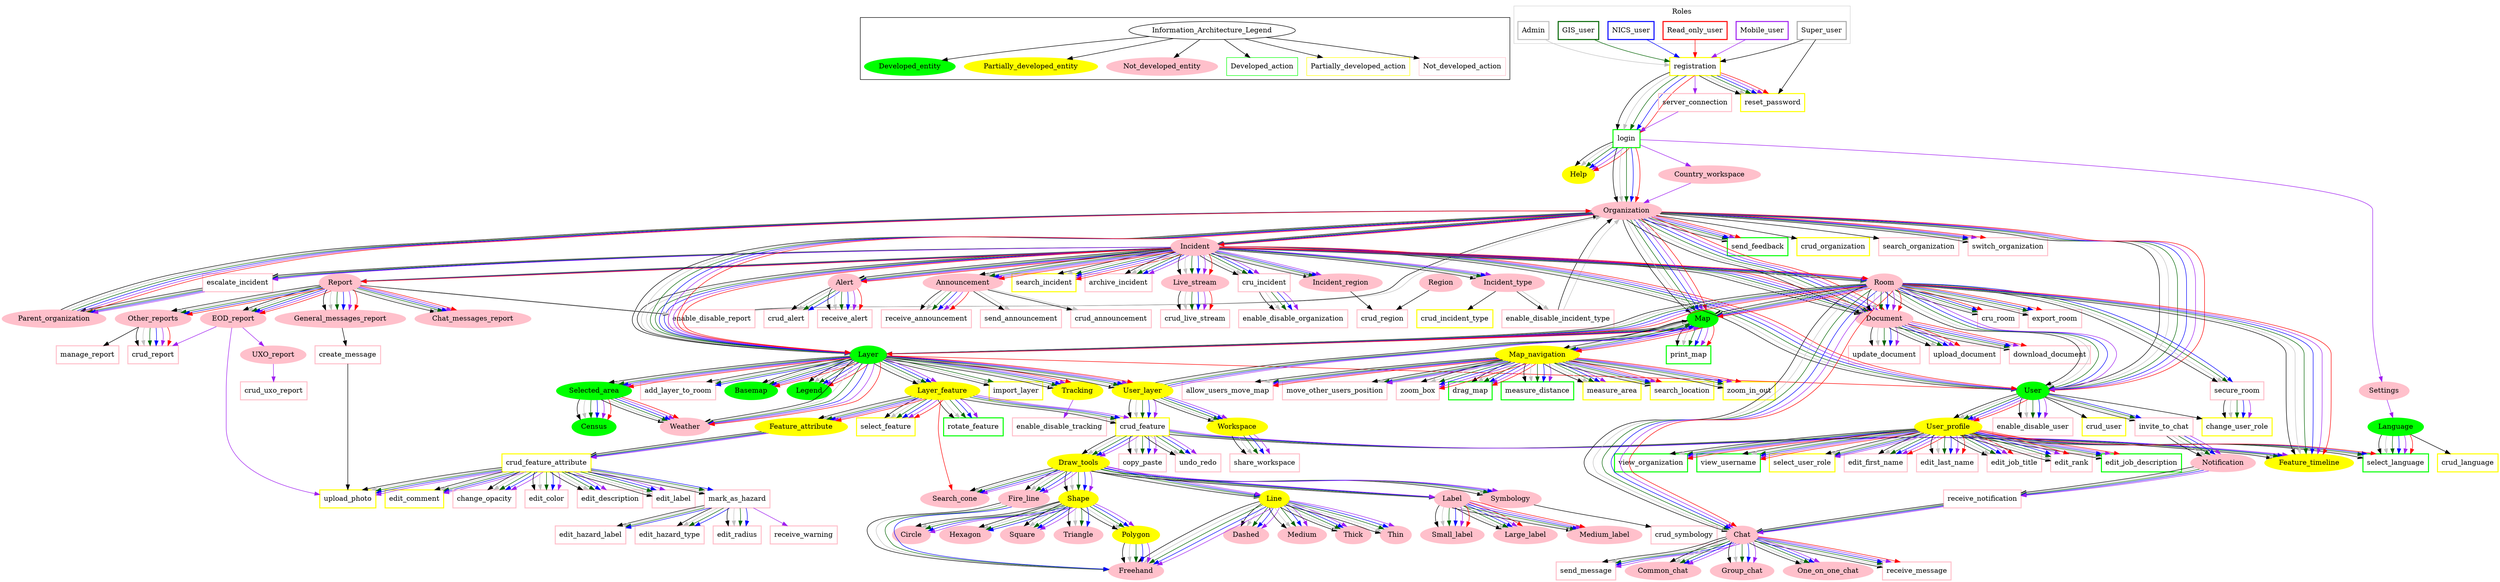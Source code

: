 digraph NICS_information_architecture {
    
    subgraph cluster_Legend {
    Information_Architecture_Legend ->
        Developed_entity, 
        Partially_developed_entity,
        Not_developed_entity,
        Developed_action,
        Partially_developed_action,
        Not_developed_action
    Developed_action [shape = rectangle, color=green]
    Partially_developed_action [shape = rectangle, color=yellow]
    Not_developed_action [shape = rectangle, color=pink]
    Developed_entity [style = filled, color=green]
    Partially_developed_entity [style = filled, color=yellow]
    Not_developed_entity [style = filled, color=pink]
}

  subgraph cluster_roles {
    color=lightgray;
    node [shape=rectangle,color=white, penwidth=2];
    Read_only_user, 
    NICS_user, 
    GIS_user, 
    Admin, 
    Super_user,
    Mobile_user;
    label = "Roles";
  }

  subgraph user_actions_developed {
    style=filled;
    color=lightgrey;
    node [shape=rectangle,style=outlined,penwidth = 2,color=green];
    drag_map, 
    edit_job_description, 
    measure_distance, 
    print_map, 
    rotate_feature,
    select_language, 
    send_feedback, 
    view_organization, 
    view_username,
    login
  }
  
  subgraph user_actions_partially_developed {
    style=filled;
    color=lightgrey;
    node [shape=rectangle,style=outlined,penwidth = 2,color=yellow];
    change_user_role, 
    crud_feature, 
    crud_feature_attribute, 
    crud_incident_type, 
    crud_organization,
    crud_language, 
    crud_user, 
    edit_comment, 
    import_layer,
    measure_area,
    reset_password, 
    search_location, 
    search_incident, 
    select_feature,
    select_user_role, 
    upload_photo,
    zoom_in_out,
    registration
  }
  
  subgraph user_actions_not_developed {
    style=filled;
    color=lightgrey;
    node [shape=rectangle,style=outlined,penwidth = 2,color=pink];
    add_layer_to_room,
    allow_users_move_map,
    archive_incident, 
    change_opacity, 
    copy_paste, 
    create_message,
    crud_alert, 
    crud_announcement, 
    cru_incident, 
    crud_live_stream, 
    crud_region, 
    cru_room, 
    crud_report, 
    crud_symbology, 
    crud_uxo_report,
    download_document, 
    edit_color, 
    edit_comment, 
    edit_description, 
    edit_hazard_label, 
    edit_hazard_type, 
    edit_radius, 
    edit_first_name, 
    edit_label, 
    edit_last_name, 
    edit_job_title, 
    edit_rank, 
    enable_disable_incident_type, 
    enable_disable_organization,
    enable_disable_report, 
    enable_disable_tracking,
    enable_disable_user,
    escalate_incident,
    export_room, 
    invite_to_chat,
    manage_report,
    mark_as_hazard, 
    measure_area, 
    move_other_users_position, 
    receive_alert, 
    receive_announcement, 
    receive_message,
    receive_notification, 
    receive_warning,
    reset_password, 
    search_organization, 
    secure_room,
    send_announcement, 
    send_message, 
    server_connection,
    share_workspace, 
    switch_organization,
    undo_redo, 
    update_document,
    upload_document,
    zoom_box
  }
  
  subgraph developed {
    style=filled;
    color=lightgrey;
    node [shape=oval,style=filled,color=green];
    Basemap,
    Census,
    Map, 
    Language, 
    Layer,
    Legend, 
    Selected_area, 
    User
  }
  
  subgraph partially_developed {
    style=filled;
    color=lightgrey;
    node [shape=oval,style=filled,color=yellow];
    Draw_tools,
    Feature_attribute, 
    Feature_timeline, 
    Help,
    Layer_feature,
    Line, 
    Map_navigation,
    Polygon, 
    Shape,
    Tracking,
    User_layer,
    User_profile
    Workspace
  }
 
  subgraph not_developed {
    style=filled;
    color=lightgrey;
    node [shape=oval,style=filled,color=pink];
    Alert, 
    Announcement, 
    Chat, 
    Chat_messages_report,
    Circle, 
    Country_workspace,
    Dashed,
    Document, 
    EOD_report,
    Fire_line, 
    Freehand,
    Common_chat,
    General_messages_report,
    Group_chat, 
    Hexagon, 
    Incident, 
    Incident_region
    Incident_type,
    Label, 
    Large_label,
    Live_stream,
    Medium,
    Medium_label,
    Notification,
    One_on_one_chat, 
    Organization,
    Other_reports,
    Parent_organization, 
    Region, 
    Report,
    Room, 
    Search_cone, 
    Settings,
    Small_label,
    Square, 
    Symbology, 
    Thick,
    Thin,
    Triangle,
    UXO_report,
    Weather
  }

  subgraph Super_user {
    edge [penwidth = 1, weight = 10];
    Super_user [color = darkgray];
    Super_user -> registration
    Super_user -> reset_password
    Alert -> crud_alert
    Alert -> receive_alert
    Announcement -> crud_announcement
    Announcement -> send_announcement
    Announcement -> receive_announcement
    Chat -> Common_chat
    Chat -> Group_chat
    Chat -> One_on_one_chat
    Chat -> send_message
    Chat -> receive_message
    create_message -> upload_photo
    crud_feature -> undo_redo
    crud_feature -> copy_paste
    crud_feature -> Draw_tools
    crud_feature -> Feature_timeline
    crud_feature_attribute -> edit_label
    crud_feature_attribute -> edit_description
    crud_feature_attribute -> upload_photo
    crud_feature_attribute -> edit_comment
    crud_feature_attribute -> edit_color
    crud_feature_attribute -> change_opacity
    crud_feature_attribute -> mark_as_hazard
    cru_incident -> enable_disable_organization
    Document -> upload_document
    Document ->update_document
    Document -> download_document
    Draw_tools -> Shape
    Draw_tools -> Line
    Draw_tools -> Fire_line
    Draw_tools -> Label
    Draw_tools -> Symbology
    Draw_tools -> Search_cone
    escalate_incident -> Parent_organization
    enable_disable_incident_type -> Organization
    enable_disable_report -> Organization
    Feature_attribute -> crud_feature_attribute
    Fire_line -> Freehand
    Incident -> Room
    Incident -> Layer
    Incident -> Live_stream
    Incident -> Alert
    Incident -> Announcement
    Incident -> Report
    Incident -> Document
    Incident -> search_incident
    Incident -> cru_incident
    Incident -> escalate_incident
    Incident -> archive_incident
    Incident -> Incident_type
    Incident -> Incident_region
    Incident -> User
    Incident_region -> crud_region
    Incident_type -> crud_incident_type
    Incident_type -> enable_disable_incident_type
    invite_to_chat -> Notification
    General_messages_report -> create_message
    Label -> Small_label
    Label -> Medium_label
    Label -> Large_label
    Language -> crud_language
    Language -> select_language
    Layer -> Legend
    Layer -> Tracking
    Layer -> Weather
    Layer -> Selected_area
    Layer -> User_layer
    Layer -> Layer_feature
    Layer -> Basemap
    Layer -> import_layer
    Layer -> add_layer_to_room
    Layer_feature -> crud_feature
    Layer_feature -> select_feature
    Layer_feature -> rotate_feature
    Layer_feature -> Feature_attribute
    Line -> Thick
    Line -> Medium
    Line -> Thin
    Line -> Dashed
    Line -> Freehand
    Live_stream -> crud_live_stream
    login -> Organization
    login -> Help
    Map -> print_map
    Map -> Map_navigation
    Map -> Layer
    Map_navigation -> search_location
    Map_navigation -> zoom_box
    Map_navigation -> zoom_in_out
    Map_navigation -> drag_map
    Map_navigation -> move_other_users_position
    Map_navigation -> allow_users_move_map
    Map_navigation -> measure_area
    Map_navigation -> measure_distance
    mark_as_hazard -> edit_hazard_label
    mark_as_hazard -> edit_hazard_type
    mark_as_hazard -> edit_radius
    Notification -> receive_notification
    Organization -> Incident
    Organization -> Layer
    Organization -> Document
    Organization -> send_feedback
    Organization -> Map
    Organization -> switch_organization
    Organization -> User
    Organization -> crud_organization
    Organization -> search_organization
    Other_reports -> crud_report
    Other_reports -> manage_report
    Parent_organization -> Organization
    Polygon -> Freehand
    receive_notification -> Chat
    Region -> crud_region
    registration -> login
    registration -> reset_password
    Report -> enable_disable_report
    Report -> General_messages_report
    Report -> Chat_messages_report
    Report -> EOD_report
    Report -> Other_reports
    Room -> cru_room
    Room -> secure_room
    Room -> export_room
    Room -> User
    Room -> Layer
    Room -> Chat
    Room -> Map
    Room -> Document
    Room -> Feature_timeline
    secure_room -> change_user_role
    Selected_area -> Weather
    Selected_area -> Census
    Shape -> Polygon
    Shape -> Circle
    Shape -> Triangle
    Shape -> Square
    Shape -> Hexagon
    Symbology -> crud_symbology
    User -> crud_user
    User -> change_user_role
    User -> enable_disable_user
    User -> User_profile
    User -> invite_to_chat
    User_layer -> Map
    User_layer -> Workspace
    User_layer -> crud_feature
    User_profile -> view_username
    User_profile -> edit_first_name
    User_profile -> edit_last_name
    User_profile -> view_organization
    User_profile -> edit_job_title
    User_profile -> edit_rank
    User_profile -> edit_job_description
    User_profile -> select_language
    User_profile -> select_user_role
    UXO_report
    Workspace -> share_workspace
  }
  
  subgraph Admin {
    edge [color = gray, penwidth = 1, weight = 10];
    Admin [color = gray];
    Admin -> registration
    Alert -> crud_alert
    Alert -> receive_alert
    Announcement -> crud_announcement
    Announcement -> send_announcement
    Announcement -> receive_announcement
    Chat -> Common_chat
    Chat -> Group_chat
    Chat -> One_on_one_chat
    Chat -> send_message
    Chat -> receive_message
    crud_feature -> undo_redo
    crud_feature -> copy_paste
    crud_feature -> Draw_tools
    crud_feature -> Feature_timeline
    crud_feature_attribute -> edit_label
    crud_feature_attribute -> edit_description
    crud_feature_attribute -> upload_photo
    crud_feature_attribute -> edit_comment
    crud_feature_attribute -> edit_color
    crud_feature_attribute -> change_opacity
    crud_feature_attribute -> mark_as_hazard
    cru_incident -> enable_disable_organization
    Document -> upload_document
    Document ->update_document
    Document -> download_document
    Draw_tools -> Shape
    Draw_tools -> Line
    Draw_tools -> Fire_line
    Draw_tools -> Label
    Draw_tools -> Symbology
    Draw_tools -> Search_cone
    escalate_incident -> Parent_organization
    enable_disable_incident_type -> Organization
    enable_disable_report -> Organization
    Feature_attribute -> crud_feature_attribute
    Fire_line -> Freehand
    Incident -> Room
    Incident -> Layer
    Incident -> Live_stream
    Incident -> Alert
    Incident -> Announcement
    Incident -> Report
    Incident -> Document
    Incident -> search_incident
    Incident -> cru_incident
    Incident -> escalate_incident
    Incident -> archive_incident
    Incident -> Incident_type
    Incident -> Incident_region
    Incident -> User
    Incident_type -> enable_disable_incident_type
    invite_to_chat -> Notification
    Label -> Small_label
    Label -> Medium_label
    Label -> Large_label
    Language -> select_language
    Layer -> Legend
    Layer -> Tracking
    Layer -> Weather
    Layer -> Selected_area
    Layer -> User_layer
    Layer -> Layer_feature
    Layer -> Basemap
    Layer -> import_layer
    Layer -> add_layer_to_room
    Layer_feature -> crud_feature
    Layer_feature -> select_feature
    Layer_feature -> rotate_feature
    Layer_feature -> Feature_attribute
    Line -> Thick
    Line -> Medium
    Line -> Thin
    Line -> Dashed
    Line -> Freehand
    Live_stream -> crud_live_stream
    login -> Help
    login -> Organization 
    Map -> print_map
    Map -> Map_navigation
    Map -> Layer
    Map_navigation -> search_location
    Map_navigation -> zoom_box
    Map_navigation -> zoom_in_out
    Map_navigation -> drag_map
    Map_navigation -> move_other_users_position
    Map_navigation -> allow_users_move_map
    Map_navigation -> measure_area
    Map_navigation -> measure_distance
    mark_as_hazard -> edit_hazard_label
    mark_as_hazard -> edit_hazard_type
    mark_as_hazard -> edit_radius
    Notification -> receive_notification
    Organization -> Incident
    Organization -> Layer
    Organization -> Document
    Organization -> send_feedback
    Organization -> Map
    Organization -> switch_organization
    Organization -> User
    Other_reports -> crud_report
    Parent_organization -> Organization
    Polygon -> Freehand
    receive_notification -> Chat
    registration -> login
    registration -> reset_password
    Report -> enable_disable_report
    Report -> General_messages_report
    Report -> Chat_messages_report
    Report -> EOD_report
    Report -> Other_reports
    Room -> cru_room
    Room -> secure_room
    Room -> export_room
    Room -> User
    Room -> Layer
    Room -> Chat
    Room -> Map
    Room -> Document
    Room -> Feature_timeline
    secure_room -> change_user_role
    Selected_area -> Weather
    Selected_area -> Census
    Shape -> Polygon
    Shape -> Circle
    Shape -> Triangle
    Shape -> Square
    Shape -> Hexagon
    User -> enable_disable_user
    User -> User_profile
    User -> invite_to_chat
    User_layer -> Map
    User_layer -> Workspace
    User_layer -> crud_feature
    User_profile -> view_username
    User_profile -> edit_first_name
    User_profile -> edit_last_name
    User_profile -> view_organization
    User_profile -> edit_job_title
    User_profile -> edit_rank
    User_profile -> edit_job_description
    User_profile -> select_language
    User_profile -> select_user_role
    Workspace -> share_workspace
  }

  subgraph GIS_user {
    edge [color = darkgreen, penwidth = 1, weight = 10];
    GIS_user [color = darkgreen];
    GIS_user -> registration
    Alert -> crud_alert
    Alert -> receive_alert
    Announcement -> receive_announcement
    Chat -> Common_chat
    Chat -> Group_chat
    Chat -> One_on_one_chat
    Chat -> send_message
    Chat -> receive_message
    crud_feature -> Draw_tools
    crud_feature -> undo_redo
    crud_feature -> copy_paste
    crud_feature -> Feature_timeline
    crud_feature_attribute -> edit_label
    crud_feature_attribute -> edit_description
    crud_feature_attribute -> upload_photo
    crud_feature_attribute -> edit_comment
    crud_feature_attribute -> edit_color
    crud_feature_attribute -> change_opacity
    crud_feature_attribute -> mark_as_hazard
    cru_incident -> enable_disable_organization
    Document -> upload_document
    Document ->update_document
    Document -> download_document
    Draw_tools -> Shape
    Draw_tools -> Line
    Draw_tools -> Fire_line
    Draw_tools -> Label
    Draw_tools -> Symbology
    Draw_tools -> Search_cone
    escalate_incident -> Parent_organization
    Feature_attribute -> crud_feature_attribute
    Fire_line -> Freehand
    Incident -> Room
    Incident -> Layer
    Incident -> Live_stream
    Incident -> Alert
    Incident -> Announcement
    Incident -> Report
    Incident -> Document
    Incident -> search_incident
    Incident -> cru_incident
    Incident -> escalate_incident
    Incident -> archive_incident
    Incident -> Incident_type
    Incident -> Incident_region
    Incident -> User
    invite_to_chat -> Notification
    Label -> Small_label
    Label -> Medium_label
    Label -> Large_label
    Language -> select_language
    Layer -> Legend
    Layer -> Tracking
    Layer -> Weather
    Layer -> Selected_area
    Layer -> User_layer
    Layer -> Layer_feature
    Layer -> Basemap
    Layer -> import_layer
    Layer -> add_layer_to_room
    Layer_feature -> crud_feature
    Layer_feature -> select_feature
    Layer_feature -> rotate_feature
    Layer_feature -> Feature_attribute
    Line -> Thick
    Line -> Medium
    Line -> Thin
    Line -> Dashed
    Line -> Freehand
    Live_stream -> crud_live_stream
    login -> Organization 
    login -> Help
    Map -> print_map
    Map -> Map_navigation
    Map -> Layer
    Map_navigation -> search_location
    Map_navigation -> zoom_box
    Map_navigation -> zoom_in_out
    Map_navigation -> drag_map
    Map_navigation -> move_other_users_position
    Map_navigation -> allow_users_move_map
    Map_navigation -> measure_area
    Map_navigation -> measure_distance
    mark_as_hazard -> edit_hazard_label
    mark_as_hazard -> edit_hazard_type
    mark_as_hazard -> edit_radius
    Notification -> receive_notification
    Organization -> Incident
    Organization -> Layer
    Organization -> Document
    Organization -> send_feedback
    Organization -> Map
    Organization -> switch_organization
    Organization -> User
    Other_reports -> crud_report
    Parent_organization -> Organization
    Polygon -> Freehand
    receive_notification -> Chat
    registration -> login
    registration -> reset_password
    Report -> General_messages_report
    Report -> EOD_report
    Report -> Other_reports
    Report -> Chat_messages_report
    Room -> cru_room
    Room -> secure_room
    Room -> export_room
    Room -> User
    Room -> Layer
    Room -> Chat
    Room -> Map
    Room -> Document
    Room -> Feature_timeline
    secure_room -> change_user_role
    Selected_area -> Weather
    Selected_area -> Census
    Shape -> Polygon
    Shape -> Circle
    Shape -> Triangle
    Shape -> Square
    Shape -> Hexagon
    User -> enable_disable_user
    User -> User_profile
    User -> invite_to_chat
    User_layer -> Map
    User_layer -> Workspace
    User_layer -> crud_feature
    User_profile -> view_username
    User_profile -> edit_first_name
    User_profile -> edit_last_name
    User_profile -> view_organization
    User_profile -> edit_job_title
    User_profile -> edit_rank
    User_profile -> edit_job_description
    User_profile -> select_language
    User_profile -> select_user_role
    Workspace -> share_workspace
  }
  
    subgraph NICS_user {
    edge [color = blue, penwidth = 1, weight = 10];
    NICS_user [color = blue];
    NICS_user -> registration
    Alert -> crud_alert
    Alert -> receive_alert
    Announcement -> receive_announcement
    Chat -> Common_chat
    Chat -> Group_chat
    Chat -> One_on_one_chat
    Chat -> send_message
    Chat -> receive_message
    crud_feature -> undo_redo
    crud_feature -> copy_paste
    crud_feature -> Draw_tools
    crud_feature -> Feature_timeline
    crud_feature_attribute -> edit_label
    crud_feature_attribute -> edit_description
    crud_feature_attribute -> upload_photo
    crud_feature_attribute -> edit_comment
    crud_feature_attribute -> edit_color
    crud_feature_attribute -> change_opacity
    crud_feature_attribute -> mark_as_hazard
    cru_incident -> enable_disable_organization
    Document -> upload_document
    Document ->update_document
    Document -> download_document
    Draw_tools -> Shape
    Draw_tools -> Line
    Draw_tools -> Fire_line
    Draw_tools -> Label
    Draw_tools -> Symbology
    Draw_tools -> Search_cone
    escalate_incident -> Parent_organization
    Feature_attribute -> crud_feature_attribute
    Fire_line -> Freehand
    Incident -> Room
    Incident -> Layer
    Incident -> Live_stream
    Incident -> Alert
    Incident -> Announcement
    Incident -> Report
    Incident -> Document
    Incident -> search_incident
    Incident -> cru_incident
    Incident -> escalate_incident
    Incident -> archive_incident
    Incident -> Incident_type
    Incident -> Incident_region
    Incident -> User
    invite_to_chat -> Notification
    Label -> Small_label
    Label -> Medium_label
    Label -> Large_label
    Language -> select_language
    Layer -> Legend
    Layer -> Tracking
    Layer -> Weather
    Layer -> Selected_area
    Layer -> User_layer
    Layer -> Layer_feature
    Layer -> Basemap
    Layer -> add_layer_to_room
    Layer_feature -> crud_feature
    Layer_feature -> select_feature
    Layer_feature -> rotate_feature
    Layer_feature -> Feature_attribute
    Line -> Thick
    Line -> Medium
    Line -> Thin
    Line -> Dashed
    Line -> Freehand
    Live_stream -> crud_live_stream
    login -> Organization 
    login -> Help
    Map -> print_map
    Map -> Map_navigation
    Map -> Layer
    Map_navigation -> search_location
    Map_navigation -> zoom_box
    Map_navigation -> zoom_in_out
    Map_navigation -> drag_map
    Map_navigation -> move_other_users_position
    Map_navigation -> allow_users_move_map
    Map_navigation -> measure_area
    Map_navigation -> measure_distance
    mark_as_hazard -> edit_hazard_label
    mark_as_hazard -> edit_hazard_type
    mark_as_hazard -> edit_radius
    Notification -> receive_notification
    Organization -> Incident
    Organization -> Layer
    Organization -> Document
    Organization -> send_feedback
    Organization -> Map
    Organization -> switch_organization
    Organization -> User
    Other_reports -> crud_report
    Parent_organization -> Organization
    Polygon -> Freehand
    receive_notification -> Chat
    registration -> login
    registration -> reset_password
    Report -> General_messages_report
    Report -> Chat_messages_report
    Report -> EOD_report
    Report -> Other_reports
    Room -> cru_room
    Room -> secure_room
    Room -> export_room
    Room -> User
    Room -> Layer
    Room -> Chat
    Room -> Map
    Room -> Document
    Room -> Feature_timeline
    secure_room -> change_user_role
    Selected_area -> Weather
    Selected_area -> Census
    Shape -> Polygon
    Shape -> Circle
    Shape -> Triangle
    Shape -> Square
    Shape -> Hexagon
    User -> enable_disable_user
    User -> User_profile
    User -> invite_to_chat
    User_layer -> Map
    User_layer -> Workspace
    User_layer -> crud_feature
    User_profile -> view_username
    User_profile -> edit_first_name
    User_profile -> edit_last_name
    User_profile -> view_organization
    User_profile -> edit_job_title
    User_profile -> edit_rank
    User_profile -> edit_job_description
    User_profile -> select_language
    User_profile -> select_user_role
    Workspace -> share_workspace
  }
  
    subgraph Mobile_user {
    edge [color = purple, penwidth = 1, weight = 10];
    Mobile_user [color = purple];
    Mobile_user -> registration
    Alert -> receive_alert
    Announcement -> receive_announcement
    Chat -> Common_chat
    Chat -> Group_chat
    Chat -> One_on_one_chat
    Chat -> send_message
    Chat -> receive_message
    Country_workspace -> Organization
    crud_feature -> undo_redo
    crud_feature -> copy_paste
    crud_feature -> Draw_tools
    crud_feature -> Feature_timeline
    crud_feature_attribute -> edit_label
    crud_feature_attribute -> edit_description
    crud_feature_attribute -> upload_photo
    crud_feature_attribute -> edit_comment
    crud_feature_attribute -> edit_color
    crud_feature_attribute -> change_opacity
    cru_incident -> enable_disable_organization
    Document -> upload_document
    Document ->update_document
    Document -> download_document
    Draw_tools -> Shape
    Draw_tools -> Line
    Draw_tools -> Fire_line
    Draw_tools -> Label
    Draw_tools -> Symbology
    Draw_tools -> Search_cone
    EOD_report -> crud_report
    EOD_report -> upload_photo
    EOD_report -> UXO_report
    escalate_incident -> Parent_organization
    Feature_attribute -> crud_feature_attribute
    Incident -> Room
    Incident -> Layer
    Incident -> Live_stream
    Incident -> Alert
    Incident -> Announcement
    Incident -> Report
    Incident -> Document
    Incident -> search_incident
    Incident -> cru_incident
    Incident -> escalate_incident
    Incident -> archive_incident
    Incident -> Incident_type
    Incident -> Incident_region
    Incident -> User
    invite_to_chat -> Notification
    Label -> Small_label
    Label -> Medium_label
    Label -> Large_label
    Language -> select_language
    Layer -> Legend
    Layer -> Tracking
    Layer -> Weather
    Layer -> Selected_area
    Layer -> User_layer
    Layer -> Layer_feature
    Layer -> Basemap
    Layer_feature -> crud_feature
    Layer_feature -> select_feature
    Layer_feature -> rotate_feature
    Layer_feature -> Feature_attribute
    Line -> Thick
    Line -> Medium
    Line -> Thin
    Line -> Dashed
    Line -> Freehand
    Live_stream -> crud_live_stream
    login -> Country_workspace 
    login -> Settings
    login -> Help
    Map -> print_map
    Map -> Map_navigation
    Map -> Layer
    Map_navigation -> search_location
    Map_navigation -> zoom_box
    Map_navigation -> zoom_in_out
    Map_navigation -> drag_map
    Map_navigation -> move_other_users_position
    Map_navigation -> allow_users_move_map
    Map_navigation -> measure_area
    Map_navigation -> measure_distance
    mark_as_hazard -> receive_warning
    Notification -> receive_notification
    Organization -> Incident
    Organization -> Layer
    Organization -> Document
    Organization -> send_feedback
    Organization -> Map
    Organization -> switch_organization
    Organization -> User
    Other_reports -> crud_report
    Parent_organization -> Organization
    Polygon -> Freehand
    receive_notification -> Chat
    registration -> server_connection
    registration -> reset_password
    Report -> General_messages_report
    Report -> Chat_messages_report
    Report -> EOD_report
    Room -> User
    Room -> Layer
    Room -> Chat
    Room -> Map
    Room -> Document
    Room -> Feature_timeline
    secure_room -> change_user_role
    Selected_area -> Weather
    Selected_area -> Census
    server_connection -> login
    Settings -> Language
    Shape -> Polygon
    Shape -> Circle
    Shape -> Square
    Tracking -> enable_disable_tracking
    User -> enable_disable_user
    User -> User_profile
    User_layer -> Map
    User_layer -> Workspace
    User_layer -> crud_feature
    User_profile -> view_username
    User_profile -> edit_first_name
    User_profile -> edit_last_name
    User_profile -> view_organization
    User_profile -> edit_job_title
    User_profile -> edit_rank
    User_profile -> edit_job_description
    User_profile -> select_user_role
    UXO_report -> crud_uxo_report
    Workspace -> share_workspace
  }
          
    subgraph read_only_user {
    edge [color = red, penwidth = 1, weight = 10];
    Read_only_user [color = red];
    Read_only_user -> registration
    Alert -> receive_alert
    Announcement -> receive_announcement
    Document -> upload_document
    Document -> download_document
    Chat -> receive_message
    Incident -> Room
    Incident -> Layer
    Incident -> Live_stream
    Incident -> Alert
    Incident -> Announcement
    Incident -> Report
    Incident -> Document
    Incident -> search_incident
    Incident -> User
    Label -> Small_label
    Label -> Medium_label
    Label -> Large_label
    Language -> select_language
    Layer -> Basemap
    Layer -> Legend
    Layer -> Selected_area
    Layer -> Tracking
    Layer -> User
    Layer -> User_layer
    Layer -> Weather
    Layer_feature -> select_feature
    Layer_feature -> Search_cone
    Live_stream -> crud_live_stream
    Layer_feature -> Feature_attribute
    login -> Organization
    login -> Help
    Map -> print_map
    Map -> Map_navigation
    Map -> Layer
    Map_navigation -> search_location
    Map_navigation -> zoom_box
    Map_navigation -> zoom_in_out
    Map_navigation -> drag_map
    Map_navigation -> allow_users_move_map
    Organization -> Map
    Organization -> Incident
    Organization -> Layer
    Organization -> Document
    Organization -> send_feedback
    Organization -> User
    Organization -> switch_organization
    Other_reports -> crud_report
    Parent_organization -> Organization
    registration -> login
    registration -> reset_password
    Report -> General_messages_report
    Report -> Chat_messages_report
    Report -> EOD_report
    Report -> Other_reports
    Room -> cru_room
    Room -> export_room
    Room -> Layer
    Room -> Chat
    Room -> Map
    Room -> Document
    Room -> Feature_timeline
    Selected_area -> Weather
    Selected_area -> Census
    User -> User_profile
    User_profile -> view_username
    User_profile -> edit_first_name
    User_profile -> edit_last_name
    User_profile -> view_organization
    User_profile -> edit_job_title
    User_profile -> edit_rank
    User_profile -> edit_job_description
    User_profile -> select_language
  }
}
